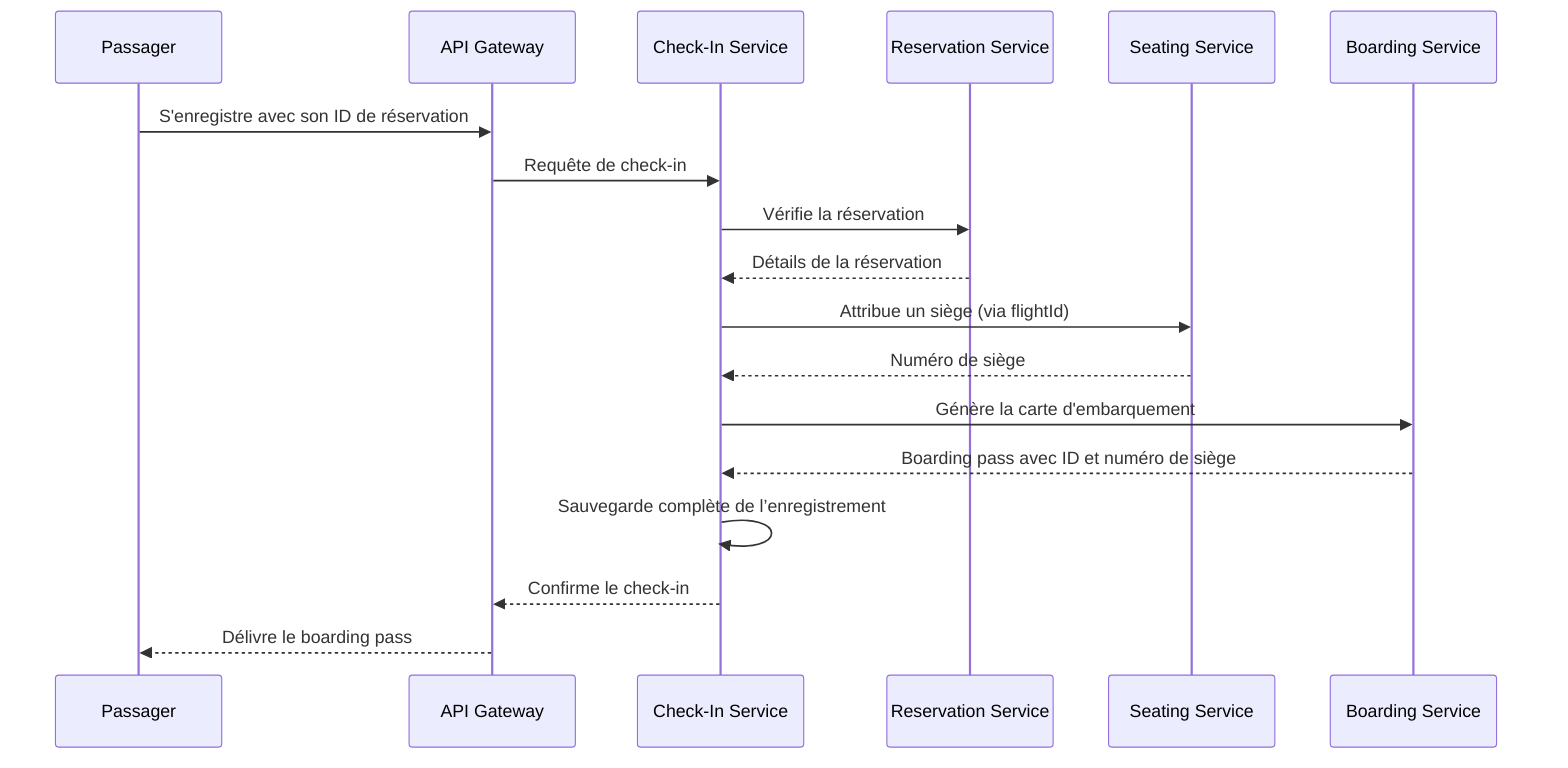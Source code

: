 sequenceDiagram
    participant Client as Passager
    participant Gateway as API Gateway
    participant CheckIn as Check-In Service
    participant Reservation as Reservation Service
    participant Seating as Seating Service
    participant Boarding as Boarding Service

    Client->>Gateway: S'enregistre avec son ID de réservation
    Gateway->>CheckIn: Requête de check-in

    CheckIn->>Reservation: Vérifie la réservation
    Reservation-->>CheckIn: Détails de la réservation

    CheckIn->>Seating: Attribue un siège (via flightId)
    Seating-->>CheckIn: Numéro de siège

    CheckIn->>Boarding: Génère la carte d'embarquement
    Boarding-->>CheckIn: Boarding pass avec ID et numéro de siège

    CheckIn->>CheckIn: Sauvegarde complète de l’enregistrement
    CheckIn-->>Gateway: Confirme le check-in
    Gateway-->>Client: Délivre le boarding pass